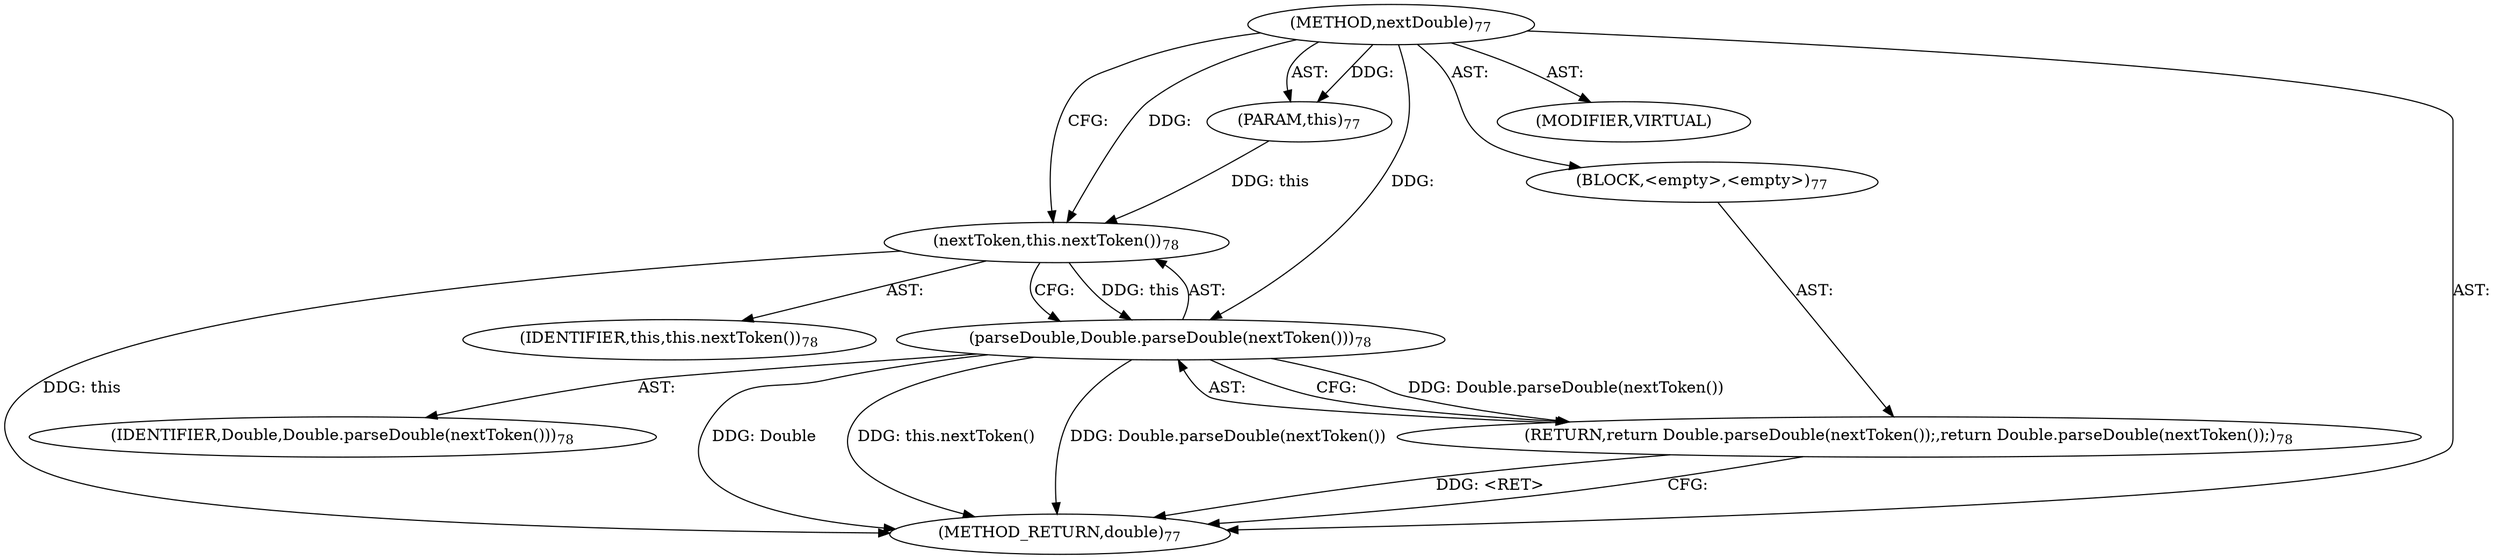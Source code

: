digraph "nextDouble" {  
"387" [label = <(METHOD,nextDouble)<SUB>77</SUB>> ]
"17" [label = <(PARAM,this)<SUB>77</SUB>> ]
"388" [label = <(BLOCK,&lt;empty&gt;,&lt;empty&gt;)<SUB>77</SUB>> ]
"389" [label = <(RETURN,return Double.parseDouble(nextToken());,return Double.parseDouble(nextToken());)<SUB>78</SUB>> ]
"390" [label = <(parseDouble,Double.parseDouble(nextToken()))<SUB>78</SUB>> ]
"391" [label = <(IDENTIFIER,Double,Double.parseDouble(nextToken()))<SUB>78</SUB>> ]
"392" [label = <(nextToken,this.nextToken())<SUB>78</SUB>> ]
"16" [label = <(IDENTIFIER,this,this.nextToken())<SUB>78</SUB>> ]
"393" [label = <(MODIFIER,VIRTUAL)> ]
"394" [label = <(METHOD_RETURN,double)<SUB>77</SUB>> ]
  "387" -> "17"  [ label = "AST: "] 
  "387" -> "388"  [ label = "AST: "] 
  "387" -> "393"  [ label = "AST: "] 
  "387" -> "394"  [ label = "AST: "] 
  "388" -> "389"  [ label = "AST: "] 
  "389" -> "390"  [ label = "AST: "] 
  "390" -> "391"  [ label = "AST: "] 
  "390" -> "392"  [ label = "AST: "] 
  "392" -> "16"  [ label = "AST: "] 
  "389" -> "394"  [ label = "CFG: "] 
  "390" -> "389"  [ label = "CFG: "] 
  "392" -> "390"  [ label = "CFG: "] 
  "387" -> "392"  [ label = "CFG: "] 
  "389" -> "394"  [ label = "DDG: &lt;RET&gt;"] 
  "390" -> "394"  [ label = "DDG: Double"] 
  "392" -> "394"  [ label = "DDG: this"] 
  "390" -> "394"  [ label = "DDG: this.nextToken()"] 
  "390" -> "394"  [ label = "DDG: Double.parseDouble(nextToken())"] 
  "387" -> "17"  [ label = "DDG: "] 
  "390" -> "389"  [ label = "DDG: Double.parseDouble(nextToken())"] 
  "387" -> "390"  [ label = "DDG: "] 
  "392" -> "390"  [ label = "DDG: this"] 
  "17" -> "392"  [ label = "DDG: this"] 
  "387" -> "392"  [ label = "DDG: "] 
}

